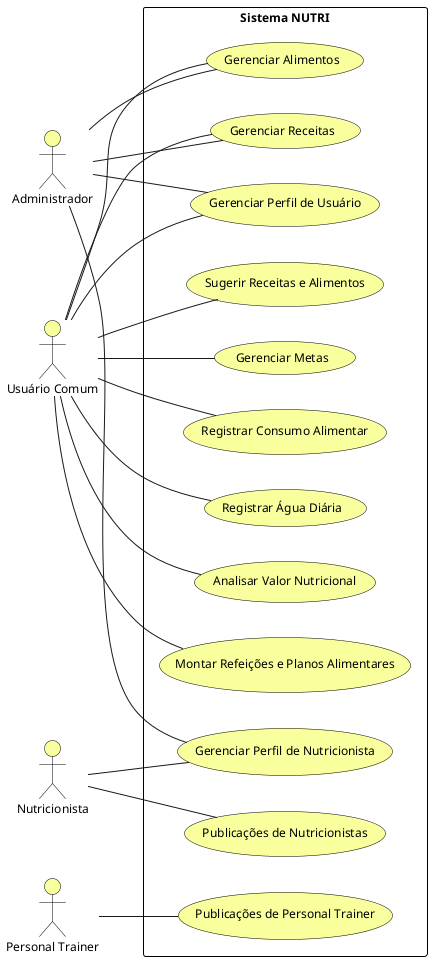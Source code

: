 @startuml
left to right direction

' Estilo dos atores
skinparam actorStyle stickman
skinparam actorBackgroundColor #F8FF9C
skinparam actorBorderColor black
skinparam actorFontColor black
skinparam actorFontSize 12

' Estilo dos casos de uso
skinparam usecaseBackgroundColor #F8FF9C
skinparam usecaseBorderColor black
skinparam usecaseFontSize 12
skinparam usecaseFontColor black
skinparam usecaseRoundCorner 20

' Estilo das retângulos de sistema
skinparam rectangle {
  BorderColor black
  FontSize 12
}

actor "Administrador" as A1
actor "Usuário Comum" as A2
actor "Nutricionista" as A3
actor "Personal Trainer" as A4

rectangle "Sistema NUTRI" {
    usecase "Gerenciar Perfil de Usuário" as UC1
    usecase "Gerenciar Alimentos" as UC2
    usecase "Gerenciar Receitas" as UC3
    usecase "Analisar Valor Nutricional" as UC4
    usecase "Montar Refeições e Planos Alimentares" as UC5
    usecase "Sugerir Receitas e Alimentos" as UC6
    usecase "Gerenciar Metas" as UC7
    usecase "Registrar Consumo Alimentar" as UC8
    usecase "Registrar Água Diária" as UC9
    usecase "Gerenciar Perfil de Nutricionista" as UC10
    usecase "Publicações de Nutricionistas" as UC11
    usecase "Publicações de Personal Trainer" as UC12
}

A2 -- UC1
A2 -- UC2
A2 -- UC3
A2 -- UC4
A2 -- UC5
A2 -- UC6
A2 -- UC7
A2 -- UC8
A2 -- UC9

A3 -- UC10
A3 -- UC11

A4 -- UC12

A1 -- UC1
A1 -- UC2
A1 -- UC3
A1 -- UC10
@enduml
